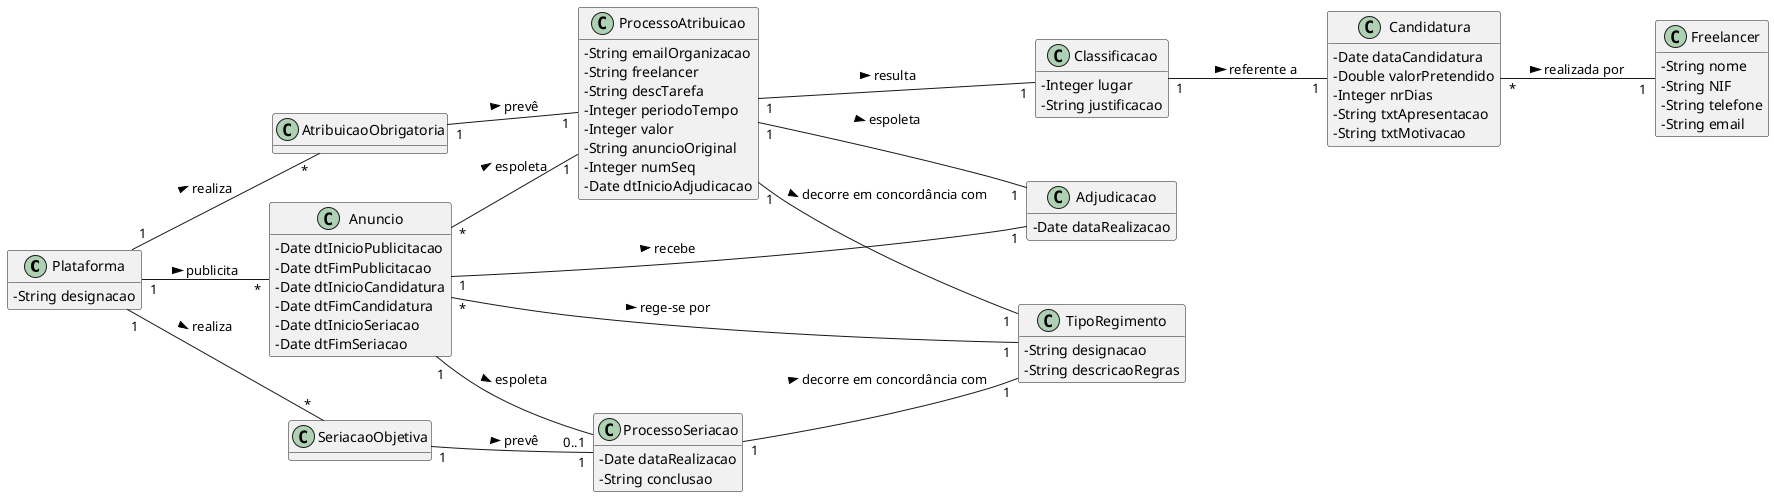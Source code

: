 @startuml

skinparam classAttributeIconSize 0
hide methods
left to right direction

class Plataforma {
  -String designacao
}

class ProcessoAtribuicao {
  -String emailOrganizacao
  -String freelancer
  -String descTarefa
  -Integer periodoTempo
  -Integer valor
  -String anuncioOriginal
  -Integer numSeq
  -Date dtInicioAdjudicacao
  }

class TipoRegimento
{
    -String designacao
    -String descricaoRegras
}

class Adjudicacao {
  -Date dataRealizacao
  }

class AtribuicaoObrigatoria {
  }

class SeriacaoObjetiva {
  }
  
class Anuncio
{
    -Date dtInicioPublicitacao
    -Date dtFimPublicitacao
    -Date dtInicioCandidatura
    -Date dtFimCandidatura
    -Date dtInicioSeriacao
    -Date dtFimSeriacao
}

class Candidatura
{
    -Date dataCandidatura
    -Double valorPretendido
    -Integer nrDias
    -String txtApresentacao
    -String txtMotivacao
}

class Classificacao
{
    -Integer lugar
    -String justificacao
}

class ProcessoSeriacao
{
    -Date dataRealizacao
    -String conclusao
}
class Freelancer{
  -String nome
  -String NIF
  -String telefone
  -String email 
  }

Plataforma "1" -- "*" Anuncio : publicita >
Plataforma "1" -- "*" AtribuicaoObrigatoria: realiza >
Plataforma "1" -- "*" SeriacaoObjetiva: realiza >


ProcessoAtribuicao "1" -- "1" TipoRegimento: decorre em concordância com >
ProcessoAtribuicao "1" -- "1" Classificacao: resulta >
ProcessoAtribuicao "1" -- "1" Adjudicacao: > espoleta

AtribuicaoObrigatoria "1" -- "1" ProcessoAtribuicao: prevê >

SeriacaoObjetiva "1" -- "1" ProcessoSeriacao: prevê >

Anuncio "*" -- "1" TipoRegimento: rege-se por >
Anuncio "*" -- "1" ProcessoAtribuicao: espoleta >
Anuncio "1" -- "1" Adjudicacao: recebe >
Anuncio "1" -- "0..1" ProcessoSeriacao: espoleta >

ProcessoSeriacao "1" -- "1" TipoRegimento: decorre em concordância com >

Classificacao "1" -- "1" Candidatura: referente a >

Candidatura "*" -- "1" Freelancer: realizada por >

@enduml